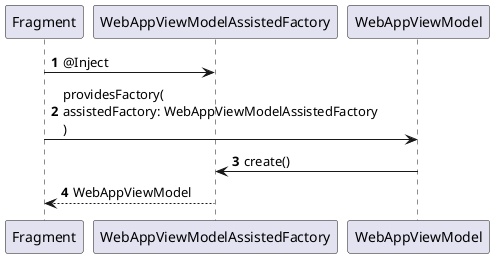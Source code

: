 @startuml
autonumber
participant "Fragment" as Fragment
participant "WebAppViewModelAssistedFactory" as WebAppViewModelAssistedFactory
participant "WebAppViewModel" as WebAppViewModel

Fragment -> WebAppViewModelAssistedFactory: @Inject
Fragment -> WebAppViewModel: providesFactory(\nassistedFactory: WebAppViewModelAssistedFactory\n)
WebAppViewModel -> WebAppViewModelAssistedFactory: create()
WebAppViewModelAssistedFactory --> Fragment: WebAppViewModel

@enduml